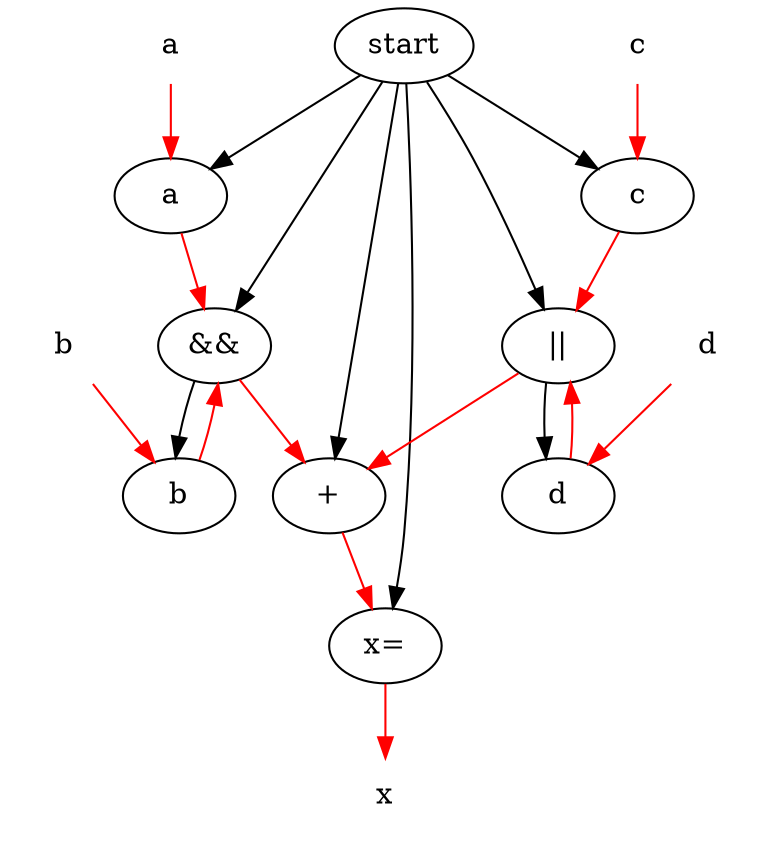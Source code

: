 // The PDG constructed from the CFG.

digraph G {
// x = (a && b) + (c || d)

start;
a;
b;
c;
d;
and [label="&&"];
or [label="||"];
plus [label="+"];
assign [label="x="];

a_initial [label="a", shape="none"];
b_initial [label="b", shape="none"];
c_initial [label="c", shape="none"];
d_initial [label="d", shape="none"];
x_final [label="x", shape="none"];

// CDG
start -> a;
start -> and;
start -> plus;
start -> c;
start -> or;
start -> assign;
and -> b;
or -> d;

// DDG
edge [color=red];

a_initial -> a;
b_initial -> b;
c_initial -> c;
d_initial -> d;

a -> and;
b -> and;

c -> or;
d -> or;

and -> plus;
or -> plus;

plus -> assign;

assign -> x_final;
}
